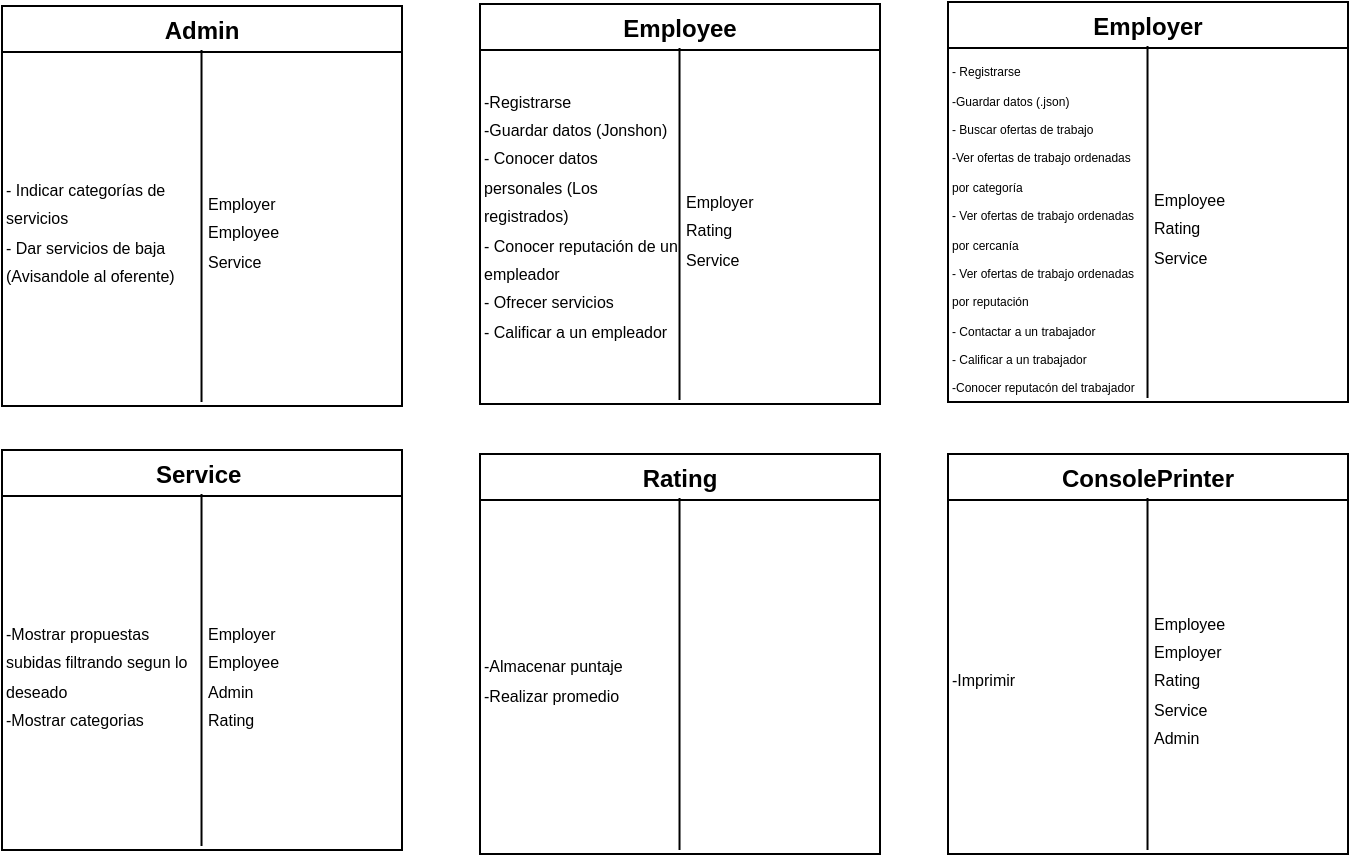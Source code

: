 <mxfile>
    <diagram id="C5RBs43oDa-KdzZeNtuy" name="Page-1">
        <mxGraphModel dx="408" dy="304" grid="0" gridSize="10" guides="1" tooltips="1" connect="1" arrows="1" fold="1" page="1" pageScale="1" pageWidth="827" pageHeight="1169" math="0" shadow="0">
            <root>
                <mxCell id="WIyWlLk6GJQsqaUBKTNV-0"/>
                <mxCell id="WIyWlLk6GJQsqaUBKTNV-1" parent="WIyWlLk6GJQsqaUBKTNV-0"/>
                <mxCell id="fW3wcXRNDF-Xh5MFN2CR-0" value="Admin" style="swimlane;" parent="WIyWlLk6GJQsqaUBKTNV-1" vertex="1">
                    <mxGeometry x="75" y="59" width="200" height="200" as="geometry">
                        <mxRectangle x="75" y="59" width="72" height="26" as="alternateBounds"/>
                    </mxGeometry>
                </mxCell>
                <mxCell id="fW3wcXRNDF-Xh5MFN2CR-3" value="" style="endArrow=none;html=1;rounded=0;" parent="fW3wcXRNDF-Xh5MFN2CR-0" edge="1">
                    <mxGeometry width="50" height="50" relative="1" as="geometry">
                        <mxPoint x="99.76" y="198" as="sourcePoint"/>
                        <mxPoint x="99.76" y="22" as="targetPoint"/>
                    </mxGeometry>
                </mxCell>
                <mxCell id="fW3wcXRNDF-Xh5MFN2CR-4" value="&lt;span style=&quot;font-size: 8px&quot;&gt;- Indicar categorías de servicios&lt;br&gt;- Dar servicios de baja&lt;br&gt;(Avisandole al oferente)&lt;br&gt;&lt;/span&gt;" style="text;html=1;strokeColor=none;fillColor=none;align=left;verticalAlign=middle;whiteSpace=wrap;rounded=0;" parent="fW3wcXRNDF-Xh5MFN2CR-0" vertex="1">
                    <mxGeometry y="24" width="99" height="176" as="geometry"/>
                </mxCell>
                <mxCell id="rozSjkzNouu58hWK4wb9-0" value="&lt;span style=&quot;font-size: 8px&quot;&gt;Employer&lt;br&gt;Employee&lt;br&gt;Service&lt;br&gt;&lt;/span&gt;" style="text;html=1;strokeColor=none;fillColor=none;align=left;verticalAlign=middle;whiteSpace=wrap;rounded=0;" parent="fW3wcXRNDF-Xh5MFN2CR-0" vertex="1">
                    <mxGeometry x="101" y="24" width="99" height="176" as="geometry"/>
                </mxCell>
                <mxCell id="rozSjkzNouu58hWK4wb9-1" value="Employee" style="swimlane;" parent="WIyWlLk6GJQsqaUBKTNV-1" vertex="1">
                    <mxGeometry x="314" y="58" width="200" height="200" as="geometry"/>
                </mxCell>
                <mxCell id="rozSjkzNouu58hWK4wb9-2" value="" style="endArrow=none;html=1;rounded=0;" parent="rozSjkzNouu58hWK4wb9-1" edge="1">
                    <mxGeometry width="50" height="50" relative="1" as="geometry">
                        <mxPoint x="99.76" y="198" as="sourcePoint"/>
                        <mxPoint x="99.76" y="22" as="targetPoint"/>
                    </mxGeometry>
                </mxCell>
                <mxCell id="rozSjkzNouu58hWK4wb9-3" value="&lt;span style=&quot;font-size: 8px&quot;&gt;-&lt;/span&gt;&lt;span style=&quot;font-size: 8px&quot;&gt;Registrarse&lt;br&gt;&lt;/span&gt;&lt;span style=&quot;font-size: 8px&quot;&gt;-Guardar datos (Jonshon)&lt;br&gt;- Conocer datos personales (Los registrados)&lt;br&gt;- Conocer reputación de un empleador&lt;br&gt;- Ofrecer servicios&lt;br&gt;- Calificar a un empleador&lt;br&gt;&lt;br&gt;&lt;/span&gt;" style="text;html=1;strokeColor=none;fillColor=none;align=left;verticalAlign=middle;whiteSpace=wrap;rounded=0;" parent="rozSjkzNouu58hWK4wb9-1" vertex="1">
                    <mxGeometry y="24" width="99" height="176" as="geometry"/>
                </mxCell>
                <mxCell id="rozSjkzNouu58hWK4wb9-4" value="&lt;span style=&quot;font-size: 8px&quot;&gt;Employer&lt;br&gt;Rating&lt;br&gt;Service&lt;br&gt;&lt;/span&gt;" style="text;html=1;strokeColor=none;fillColor=none;align=left;verticalAlign=middle;whiteSpace=wrap;rounded=0;" parent="rozSjkzNouu58hWK4wb9-1" vertex="1">
                    <mxGeometry x="101" y="24" width="99" height="176" as="geometry"/>
                </mxCell>
                <mxCell id="rozSjkzNouu58hWK4wb9-5" value="Employer" style="swimlane;" parent="WIyWlLk6GJQsqaUBKTNV-1" vertex="1">
                    <mxGeometry x="548" y="57" width="200" height="200" as="geometry"/>
                </mxCell>
                <mxCell id="rozSjkzNouu58hWK4wb9-6" value="" style="endArrow=none;html=1;rounded=0;" parent="rozSjkzNouu58hWK4wb9-5" edge="1">
                    <mxGeometry width="50" height="50" relative="1" as="geometry">
                        <mxPoint x="99.76" y="198" as="sourcePoint"/>
                        <mxPoint x="99.76" y="22" as="targetPoint"/>
                    </mxGeometry>
                </mxCell>
                <mxCell id="rozSjkzNouu58hWK4wb9-7" value="&lt;font style=&quot;font-size: 6px&quot;&gt;- Registrarse&lt;br&gt;-Guardar datos (.json)&lt;br&gt;- Buscar ofertas de trabajo&lt;br&gt;-Ver ofertas de trabajo ordenadas por categoría&lt;br&gt;- Ver ofertas de trabajo ordenadas por cercanía&lt;br&gt;-&amp;nbsp;Ver ofertas de trabajo ordenadas por reputación&lt;br&gt;- Contactar a un trabajador&lt;br&gt;- Calificar a un trabajador&lt;br&gt;-Conocer reputacón del trabajador&lt;/font&gt;" style="text;html=1;strokeColor=none;fillColor=none;align=left;verticalAlign=middle;whiteSpace=wrap;rounded=0;" parent="rozSjkzNouu58hWK4wb9-5" vertex="1">
                    <mxGeometry y="24" width="99" height="176" as="geometry"/>
                </mxCell>
                <mxCell id="rozSjkzNouu58hWK4wb9-8" value="&lt;span style=&quot;font-size: 8px&quot;&gt;Employee&lt;br&gt;&lt;/span&gt;&lt;span style=&quot;font-size: 8px&quot;&gt;Rating&lt;br&gt;Service&lt;br&gt;&lt;/span&gt;" style="text;html=1;strokeColor=none;fillColor=none;align=left;verticalAlign=middle;whiteSpace=wrap;rounded=0;" parent="rozSjkzNouu58hWK4wb9-5" vertex="1">
                    <mxGeometry x="101" y="24" width="99" height="176" as="geometry"/>
                </mxCell>
                <mxCell id="0" value="Service " style="swimlane;" parent="WIyWlLk6GJQsqaUBKTNV-1" vertex="1">
                    <mxGeometry x="75" y="281" width="200" height="200" as="geometry"/>
                </mxCell>
                <mxCell id="1" value="" style="endArrow=none;html=1;rounded=0;" parent="0" edge="1">
                    <mxGeometry width="50" height="50" relative="1" as="geometry">
                        <mxPoint x="99.76" y="198" as="sourcePoint"/>
                        <mxPoint x="99.76" y="22" as="targetPoint"/>
                    </mxGeometry>
                </mxCell>
                <mxCell id="2" value="&lt;span style=&quot;font-size: 8px&quot;&gt;-Mostrar propuestas subidas filtrando segun lo deseado&lt;br&gt;-Mostrar categorias&amp;nbsp;&lt;br&gt;&lt;/span&gt;" style="text;html=1;strokeColor=none;fillColor=none;align=left;verticalAlign=middle;whiteSpace=wrap;rounded=0;" parent="0" vertex="1">
                    <mxGeometry y="24" width="99" height="176" as="geometry"/>
                </mxCell>
                <mxCell id="3" value="&lt;span style=&quot;font-size: 8px&quot;&gt;Employer&lt;br&gt;Employee&lt;br&gt;Admin&lt;br&gt;Rating&lt;br&gt;&lt;/span&gt;" style="text;html=1;strokeColor=none;fillColor=none;align=left;verticalAlign=middle;whiteSpace=wrap;rounded=0;" parent="0" vertex="1">
                    <mxGeometry x="101" y="24" width="99" height="176" as="geometry"/>
                </mxCell>
                <mxCell id="4" value="Rating" style="swimlane;" parent="WIyWlLk6GJQsqaUBKTNV-1" vertex="1">
                    <mxGeometry x="314" y="283" width="200" height="200" as="geometry"/>
                </mxCell>
                <mxCell id="5" value="" style="endArrow=none;html=1;rounded=0;" parent="4" edge="1">
                    <mxGeometry width="50" height="50" relative="1" as="geometry">
                        <mxPoint x="99.76" y="198" as="sourcePoint"/>
                        <mxPoint x="99.76" y="22" as="targetPoint"/>
                    </mxGeometry>
                </mxCell>
                <mxCell id="6" value="&lt;span style=&quot;font-size: 8px&quot;&gt;-Almacenar puntaje&lt;br&gt;-Realizar promedio&lt;br&gt;&lt;/span&gt;" style="text;html=1;strokeColor=none;fillColor=none;align=left;verticalAlign=middle;whiteSpace=wrap;rounded=0;" parent="4" vertex="1">
                    <mxGeometry y="24" width="99" height="176" as="geometry"/>
                </mxCell>
                <mxCell id="7" value="&lt;span style=&quot;font-size: 8px&quot;&gt;&lt;br&gt;&lt;/span&gt;" style="text;html=1;strokeColor=none;fillColor=none;align=left;verticalAlign=middle;whiteSpace=wrap;rounded=0;" parent="4" vertex="1">
                    <mxGeometry x="101" y="24" width="99" height="176" as="geometry"/>
                </mxCell>
                <mxCell id="9" value="ConsolePrinter" style="swimlane;" parent="WIyWlLk6GJQsqaUBKTNV-1" vertex="1">
                    <mxGeometry x="548" y="283" width="200" height="200" as="geometry"/>
                </mxCell>
                <mxCell id="10" value="" style="endArrow=none;html=1;rounded=0;" parent="9" edge="1">
                    <mxGeometry width="50" height="50" relative="1" as="geometry">
                        <mxPoint x="99.76" y="198" as="sourcePoint"/>
                        <mxPoint x="99.76" y="22" as="targetPoint"/>
                    </mxGeometry>
                </mxCell>
                <mxCell id="11" value="&lt;span style=&quot;font-size: 8px&quot;&gt;-Imprimir&lt;br&gt;&lt;/span&gt;" style="text;html=1;strokeColor=none;fillColor=none;align=left;verticalAlign=middle;whiteSpace=wrap;rounded=0;" parent="9" vertex="1">
                    <mxGeometry y="24" width="99" height="176" as="geometry"/>
                </mxCell>
                <mxCell id="12" value="&lt;span style=&quot;font-size: 8px&quot;&gt;Employee&lt;br&gt;Employer&lt;br&gt;Rating&lt;br&gt;Service&lt;br&gt;Admin&lt;br&gt;&lt;/span&gt;" style="text;html=1;strokeColor=none;fillColor=none;align=left;verticalAlign=middle;whiteSpace=wrap;rounded=0;" parent="9" vertex="1">
                    <mxGeometry x="101" y="24" width="99" height="176" as="geometry"/>
                </mxCell>
            </root>
        </mxGraphModel>
    </diagram>
</mxfile>